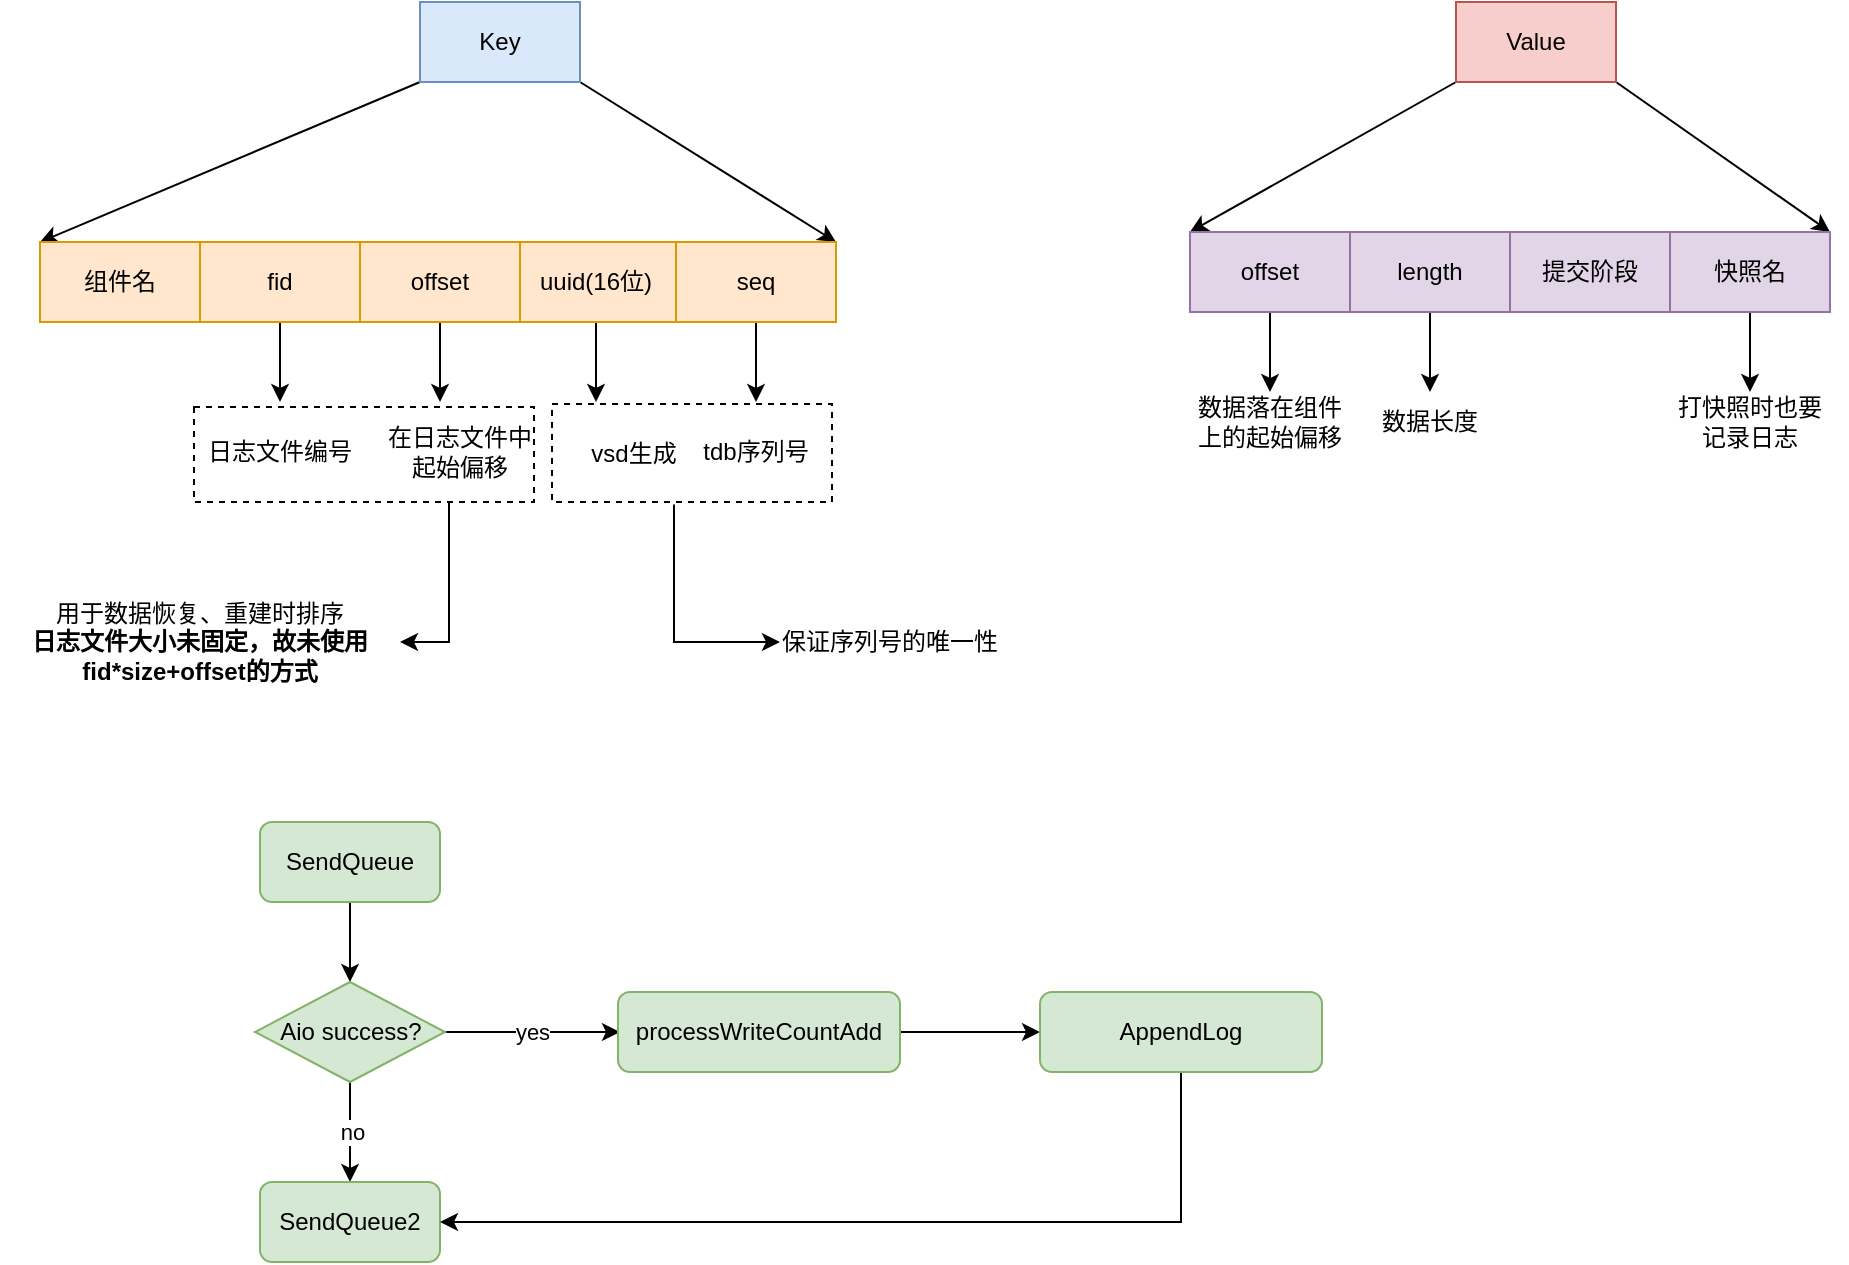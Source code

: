 <mxfile version="18.0.6" type="device"><diagram id="gV1mSwxi1NGh7k16O7Nu" name="第 1 页"><mxGraphModel dx="1422" dy="865" grid="1" gridSize="10" guides="1" tooltips="1" connect="1" arrows="1" fold="1" page="1" pageScale="1" pageWidth="827" pageHeight="1169" math="0" shadow="0"><root><mxCell id="0"/><mxCell id="1" parent="0"/><mxCell id="4oGi1Vw51S9AQwy3HbwZ-43" value="" style="rounded=0;whiteSpace=wrap;html=1;dashed=1;" parent="1" vertex="1"><mxGeometry x="336" y="451" width="140" height="49" as="geometry"/></mxCell><mxCell id="4oGi1Vw51S9AQwy3HbwZ-8" style="rounded=0;orthogonalLoop=1;jettySize=auto;html=1;exitX=0;exitY=1;exitDx=0;exitDy=0;entryX=0;entryY=0;entryDx=0;entryDy=0;" parent="1" source="4oGi1Vw51S9AQwy3HbwZ-1" target="4oGi1Vw51S9AQwy3HbwZ-2" edge="1"><mxGeometry relative="1" as="geometry"/></mxCell><mxCell id="4oGi1Vw51S9AQwy3HbwZ-9" style="edgeStyle=none;rounded=0;orthogonalLoop=1;jettySize=auto;html=1;exitX=1;exitY=1;exitDx=0;exitDy=0;entryX=1;entryY=0;entryDx=0;entryDy=0;" parent="1" source="4oGi1Vw51S9AQwy3HbwZ-1" target="4oGi1Vw51S9AQwy3HbwZ-5" edge="1"><mxGeometry relative="1" as="geometry"><mxPoint x="558" y="370" as="targetPoint"/></mxGeometry></mxCell><mxCell id="4oGi1Vw51S9AQwy3HbwZ-1" value="Key" style="rounded=0;whiteSpace=wrap;html=1;fillColor=#dae8fc;strokeColor=#6c8ebf;" parent="1" vertex="1"><mxGeometry x="270" y="250" width="80" height="40" as="geometry"/></mxCell><mxCell id="4oGi1Vw51S9AQwy3HbwZ-2" value="组件名" style="rounded=0;whiteSpace=wrap;html=1;fillColor=#ffe6cc;strokeColor=#d79b00;" parent="1" vertex="1"><mxGeometry x="80" y="370" width="80" height="40" as="geometry"/></mxCell><mxCell id="4oGi1Vw51S9AQwy3HbwZ-17" style="edgeStyle=none;rounded=0;orthogonalLoop=1;jettySize=auto;html=1;exitX=0.5;exitY=1;exitDx=0;exitDy=0;" parent="1" source="4oGi1Vw51S9AQwy3HbwZ-4" edge="1"><mxGeometry relative="1" as="geometry"><mxPoint x="358" y="450" as="targetPoint"/></mxGeometry></mxCell><mxCell id="4oGi1Vw51S9AQwy3HbwZ-4" value="uuid(16位)" style="rounded=0;whiteSpace=wrap;html=1;fillColor=#ffe6cc;strokeColor=#d79b00;" parent="1" vertex="1"><mxGeometry x="318" y="370" width="80" height="40" as="geometry"/></mxCell><mxCell id="4oGi1Vw51S9AQwy3HbwZ-15" style="edgeStyle=none;rounded=0;orthogonalLoop=1;jettySize=auto;html=1;exitX=0.5;exitY=1;exitDx=0;exitDy=0;" parent="1" source="4oGi1Vw51S9AQwy3HbwZ-5" edge="1"><mxGeometry relative="1" as="geometry"><mxPoint x="438" y="450" as="targetPoint"/></mxGeometry></mxCell><mxCell id="4oGi1Vw51S9AQwy3HbwZ-5" value="seq" style="rounded=0;whiteSpace=wrap;html=1;fillColor=#ffe6cc;strokeColor=#d79b00;" parent="1" vertex="1"><mxGeometry x="398" y="370" width="80" height="40" as="geometry"/></mxCell><mxCell id="4oGi1Vw51S9AQwy3HbwZ-16" value="tdb序列号" style="text;html=1;strokeColor=none;fillColor=none;align=center;verticalAlign=middle;whiteSpace=wrap;rounded=0;" parent="1" vertex="1"><mxGeometry x="398" y="460" width="80" height="30" as="geometry"/></mxCell><mxCell id="5dBasbqb90kzB4zE44wi-13" style="edgeStyle=orthogonalEdgeStyle;rounded=0;orthogonalLoop=1;jettySize=auto;html=1;exitX=0.75;exitY=1;exitDx=0;exitDy=0;entryX=0;entryY=0.5;entryDx=0;entryDy=0;" parent="1" source="4oGi1Vw51S9AQwy3HbwZ-18" target="4oGi1Vw51S9AQwy3HbwZ-45" edge="1"><mxGeometry relative="1" as="geometry"/></mxCell><mxCell id="4oGi1Vw51S9AQwy3HbwZ-18" value="vsd生成" style="text;html=1;strokeColor=none;fillColor=none;align=center;verticalAlign=middle;whiteSpace=wrap;rounded=0;" parent="1" vertex="1"><mxGeometry x="337" y="451.25" width="80" height="50" as="geometry"/></mxCell><mxCell id="4oGi1Vw51S9AQwy3HbwZ-19" style="rounded=0;orthogonalLoop=1;jettySize=auto;html=1;exitX=0;exitY=1;exitDx=0;exitDy=0;entryX=0;entryY=0;entryDx=0;entryDy=0;" parent="1" source="4oGi1Vw51S9AQwy3HbwZ-21" target="4oGi1Vw51S9AQwy3HbwZ-22" edge="1"><mxGeometry relative="1" as="geometry"/></mxCell><mxCell id="4oGi1Vw51S9AQwy3HbwZ-20" style="edgeStyle=none;rounded=0;orthogonalLoop=1;jettySize=auto;html=1;exitX=1;exitY=1;exitDx=0;exitDy=0;entryX=1;entryY=0;entryDx=0;entryDy=0;" parent="1" source="4oGi1Vw51S9AQwy3HbwZ-21" target="5dBasbqb90kzB4zE44wi-1" edge="1"><mxGeometry relative="1" as="geometry"><mxPoint x="1135" y="365" as="targetPoint"/></mxGeometry></mxCell><mxCell id="4oGi1Vw51S9AQwy3HbwZ-21" value="Value" style="rounded=0;whiteSpace=wrap;html=1;fillColor=#f8cecc;strokeColor=#b85450;" parent="1" vertex="1"><mxGeometry x="788" y="250" width="80" height="40" as="geometry"/></mxCell><mxCell id="4oGi1Vw51S9AQwy3HbwZ-37" style="edgeStyle=none;rounded=0;orthogonalLoop=1;jettySize=auto;html=1;exitX=0.5;exitY=1;exitDx=0;exitDy=0;entryX=0.5;entryY=0;entryDx=0;entryDy=0;" parent="1" source="4oGi1Vw51S9AQwy3HbwZ-22" target="4oGi1Vw51S9AQwy3HbwZ-36" edge="1"><mxGeometry relative="1" as="geometry"/></mxCell><mxCell id="4oGi1Vw51S9AQwy3HbwZ-22" value="offset" style="rounded=0;whiteSpace=wrap;html=1;fillColor=#e1d5e7;strokeColor=#9673a6;" parent="1" vertex="1"><mxGeometry x="655" y="365" width="80" height="40" as="geometry"/></mxCell><mxCell id="4oGi1Vw51S9AQwy3HbwZ-38" style="edgeStyle=none;rounded=0;orthogonalLoop=1;jettySize=auto;html=1;exitX=0.5;exitY=1;exitDx=0;exitDy=0;" parent="1" source="4oGi1Vw51S9AQwy3HbwZ-23" edge="1"><mxGeometry relative="1" as="geometry"><mxPoint x="775" y="445" as="targetPoint"/></mxGeometry></mxCell><mxCell id="4oGi1Vw51S9AQwy3HbwZ-23" value="length" style="rounded=0;whiteSpace=wrap;html=1;fillColor=#e1d5e7;strokeColor=#9673a6;" parent="1" vertex="1"><mxGeometry x="735" y="365" width="80" height="40" as="geometry"/></mxCell><mxCell id="4oGi1Vw51S9AQwy3HbwZ-36" value="数据落在组件上的起始偏移" style="text;html=1;strokeColor=none;fillColor=none;align=center;verticalAlign=middle;whiteSpace=wrap;rounded=0;" parent="1" vertex="1"><mxGeometry x="655" y="445" width="80" height="30" as="geometry"/></mxCell><mxCell id="4oGi1Vw51S9AQwy3HbwZ-39" value="数据长度" style="text;html=1;strokeColor=none;fillColor=none;align=center;verticalAlign=middle;whiteSpace=wrap;rounded=0;" parent="1" vertex="1"><mxGeometry x="735" y="445" width="80" height="30" as="geometry"/></mxCell><mxCell id="4oGi1Vw51S9AQwy3HbwZ-45" value="保证序列号的唯一性" style="text;html=1;strokeColor=none;fillColor=none;align=center;verticalAlign=middle;whiteSpace=wrap;rounded=0;" parent="1" vertex="1"><mxGeometry x="450" y="555" width="110" height="30" as="geometry"/></mxCell><mxCell id="XdJ2TGkvVaD4IkTq9KNL-2" style="edgeStyle=orthogonalEdgeStyle;rounded=0;orthogonalLoop=1;jettySize=auto;html=1;exitX=0.5;exitY=1;exitDx=0;exitDy=0;" parent="1" source="XdJ2TGkvVaD4IkTq9KNL-1" edge="1"><mxGeometry relative="1" as="geometry"><mxPoint x="235" y="740" as="targetPoint"/></mxGeometry></mxCell><mxCell id="XdJ2TGkvVaD4IkTq9KNL-1" value="SendQueue" style="rounded=1;whiteSpace=wrap;html=1;fillColor=#d5e8d4;strokeColor=#82b366;" parent="1" vertex="1"><mxGeometry x="190" y="660" width="90" height="40" as="geometry"/></mxCell><mxCell id="XdJ2TGkvVaD4IkTq9KNL-5" value="yes" style="edgeStyle=orthogonalEdgeStyle;rounded=0;orthogonalLoop=1;jettySize=auto;html=1;exitX=1;exitY=0.5;exitDx=0;exitDy=0;" parent="1" source="XdJ2TGkvVaD4IkTq9KNL-4" edge="1"><mxGeometry relative="1" as="geometry"><mxPoint x="370" y="765" as="targetPoint"/></mxGeometry></mxCell><mxCell id="XdJ2TGkvVaD4IkTq9KNL-6" value="no" style="edgeStyle=orthogonalEdgeStyle;rounded=0;orthogonalLoop=1;jettySize=auto;html=1;exitX=0.5;exitY=1;exitDx=0;exitDy=0;" parent="1" source="XdJ2TGkvVaD4IkTq9KNL-4" edge="1"><mxGeometry relative="1" as="geometry"><mxPoint x="235" y="840" as="targetPoint"/></mxGeometry></mxCell><mxCell id="XdJ2TGkvVaD4IkTq9KNL-4" value="Aio success?" style="rhombus;whiteSpace=wrap;html=1;fillColor=#d5e8d4;strokeColor=#82b366;" parent="1" vertex="1"><mxGeometry x="187.5" y="740" width="95" height="50" as="geometry"/></mxCell><mxCell id="XdJ2TGkvVaD4IkTq9KNL-10" style="edgeStyle=orthogonalEdgeStyle;rounded=0;orthogonalLoop=1;jettySize=auto;html=1;exitX=1;exitY=0.5;exitDx=0;exitDy=0;entryX=0;entryY=0.5;entryDx=0;entryDy=0;" parent="1" source="XdJ2TGkvVaD4IkTq9KNL-7" target="XdJ2TGkvVaD4IkTq9KNL-9" edge="1"><mxGeometry relative="1" as="geometry"/></mxCell><mxCell id="XdJ2TGkvVaD4IkTq9KNL-7" value="processWriteCountAdd" style="rounded=1;whiteSpace=wrap;html=1;fillColor=#d5e8d4;strokeColor=#82b366;" parent="1" vertex="1"><mxGeometry x="369" y="745" width="141" height="40" as="geometry"/></mxCell><mxCell id="XdJ2TGkvVaD4IkTq9KNL-8" value="SendQueue2" style="rounded=1;whiteSpace=wrap;html=1;fillColor=#d5e8d4;strokeColor=#82b366;" parent="1" vertex="1"><mxGeometry x="190" y="840" width="90" height="40" as="geometry"/></mxCell><mxCell id="XdJ2TGkvVaD4IkTq9KNL-11" style="edgeStyle=orthogonalEdgeStyle;rounded=0;orthogonalLoop=1;jettySize=auto;html=1;exitX=0.5;exitY=1;exitDx=0;exitDy=0;entryX=1;entryY=0.5;entryDx=0;entryDy=0;" parent="1" source="XdJ2TGkvVaD4IkTq9KNL-9" target="XdJ2TGkvVaD4IkTq9KNL-8" edge="1"><mxGeometry relative="1" as="geometry"/></mxCell><mxCell id="XdJ2TGkvVaD4IkTq9KNL-9" value="AppendLog" style="rounded=1;whiteSpace=wrap;html=1;fillColor=#d5e8d4;strokeColor=#82b366;" parent="1" vertex="1"><mxGeometry x="580" y="745" width="141" height="40" as="geometry"/></mxCell><mxCell id="XdJ2TGkvVaD4IkTq9KNL-13" value="提交阶段" style="rounded=0;whiteSpace=wrap;html=1;fillColor=#e1d5e7;strokeColor=#9673a6;" parent="1" vertex="1"><mxGeometry x="815" y="365" width="80" height="40" as="geometry"/></mxCell><mxCell id="5dBasbqb90kzB4zE44wi-3" style="edgeStyle=orthogonalEdgeStyle;rounded=0;orthogonalLoop=1;jettySize=auto;html=1;exitX=0.5;exitY=1;exitDx=0;exitDy=0;entryX=0.5;entryY=0;entryDx=0;entryDy=0;" parent="1" source="5dBasbqb90kzB4zE44wi-1" target="5dBasbqb90kzB4zE44wi-2" edge="1"><mxGeometry relative="1" as="geometry"/></mxCell><mxCell id="5dBasbqb90kzB4zE44wi-1" value="快照名" style="rounded=0;whiteSpace=wrap;html=1;fillColor=#e1d5e7;strokeColor=#9673a6;" parent="1" vertex="1"><mxGeometry x="895" y="365" width="80" height="40" as="geometry"/></mxCell><mxCell id="5dBasbqb90kzB4zE44wi-2" value="打快照时也要记录日志" style="text;html=1;strokeColor=none;fillColor=none;align=center;verticalAlign=middle;whiteSpace=wrap;rounded=0;" parent="1" vertex="1"><mxGeometry x="895" y="445" width="80" height="30" as="geometry"/></mxCell><mxCell id="5dBasbqb90kzB4zE44wi-14" style="edgeStyle=orthogonalEdgeStyle;rounded=0;orthogonalLoop=1;jettySize=auto;html=1;exitX=0.75;exitY=1;exitDx=0;exitDy=0;entryX=1;entryY=0.5;entryDx=0;entryDy=0;" parent="1" source="5dBasbqb90kzB4zE44wi-5" target="5dBasbqb90kzB4zE44wi-12" edge="1"><mxGeometry relative="1" as="geometry"/></mxCell><mxCell id="5dBasbqb90kzB4zE44wi-5" value="" style="rounded=0;whiteSpace=wrap;html=1;dashed=1;" parent="1" vertex="1"><mxGeometry x="157" y="452.5" width="170" height="47.5" as="geometry"/></mxCell><mxCell id="5dBasbqb90kzB4zE44wi-6" style="edgeStyle=none;rounded=0;orthogonalLoop=1;jettySize=auto;html=1;exitX=0.5;exitY=1;exitDx=0;exitDy=0;" parent="1" source="5dBasbqb90kzB4zE44wi-7" edge="1"><mxGeometry relative="1" as="geometry"><mxPoint x="200" y="450" as="targetPoint"/></mxGeometry></mxCell><mxCell id="5dBasbqb90kzB4zE44wi-7" value="fid" style="rounded=0;whiteSpace=wrap;html=1;fillColor=#ffe6cc;strokeColor=#d79b00;" parent="1" vertex="1"><mxGeometry x="160" y="370" width="80" height="40" as="geometry"/></mxCell><mxCell id="5dBasbqb90kzB4zE44wi-8" style="edgeStyle=none;rounded=0;orthogonalLoop=1;jettySize=auto;html=1;exitX=0.5;exitY=1;exitDx=0;exitDy=0;" parent="1" source="5dBasbqb90kzB4zE44wi-9" edge="1"><mxGeometry relative="1" as="geometry"><mxPoint x="280" y="450" as="targetPoint"/></mxGeometry></mxCell><mxCell id="5dBasbqb90kzB4zE44wi-9" value="offset" style="rounded=0;whiteSpace=wrap;html=1;fillColor=#ffe6cc;strokeColor=#d79b00;" parent="1" vertex="1"><mxGeometry x="240" y="370" width="80" height="40" as="geometry"/></mxCell><mxCell id="5dBasbqb90kzB4zE44wi-10" value="日志文件编号" style="text;html=1;strokeColor=none;fillColor=none;align=center;verticalAlign=middle;whiteSpace=wrap;rounded=0;" parent="1" vertex="1"><mxGeometry x="160" y="460" width="80" height="30" as="geometry"/></mxCell><mxCell id="5dBasbqb90kzB4zE44wi-11" value="在日志文件中起始偏移" style="text;html=1;strokeColor=none;fillColor=none;align=center;verticalAlign=middle;whiteSpace=wrap;rounded=0;" parent="1" vertex="1"><mxGeometry x="250" y="460" width="80" height="30" as="geometry"/></mxCell><mxCell id="5dBasbqb90kzB4zE44wi-12" value="用于数据恢复、重建时排序&lt;br&gt;&lt;b&gt;日志文件大小未固定，故未使用fid*size+offset的方式&lt;/b&gt;" style="text;html=1;strokeColor=none;fillColor=none;align=center;verticalAlign=middle;whiteSpace=wrap;rounded=0;" parent="1" vertex="1"><mxGeometry x="60" y="535" width="200" height="70" as="geometry"/></mxCell></root></mxGraphModel></diagram></mxfile>